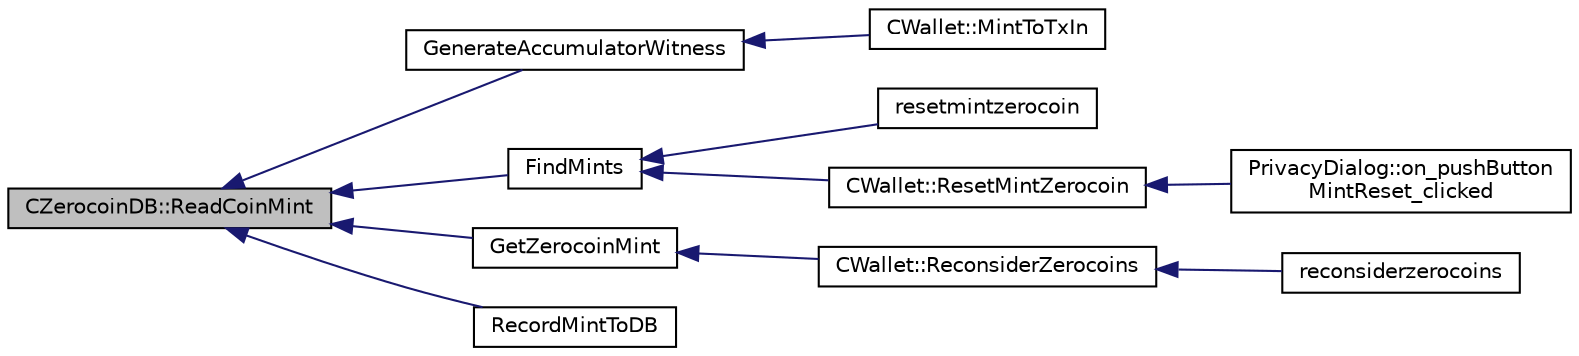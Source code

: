 digraph "CZerocoinDB::ReadCoinMint"
{
  edge [fontname="Helvetica",fontsize="10",labelfontname="Helvetica",labelfontsize="10"];
  node [fontname="Helvetica",fontsize="10",shape=record];
  rankdir="LR";
  Node52 [label="CZerocoinDB::ReadCoinMint",height=0.2,width=0.4,color="black", fillcolor="grey75", style="filled", fontcolor="black"];
  Node52 -> Node53 [dir="back",color="midnightblue",fontsize="10",style="solid",fontname="Helvetica"];
  Node53 [label="GenerateAccumulatorWitness",height=0.2,width=0.4,color="black", fillcolor="white", style="filled",URL="$accumulators_8cpp.html#a23063579a58f9166ec6acc28bc08b752"];
  Node53 -> Node54 [dir="back",color="midnightblue",fontsize="10",style="solid",fontname="Helvetica"];
  Node54 [label="CWallet::MintToTxIn",height=0.2,width=0.4,color="black", fillcolor="white", style="filled",URL="$class_c_wallet.html#a5b32d86806615c59f15431f300f0c729"];
  Node52 -> Node55 [dir="back",color="midnightblue",fontsize="10",style="solid",fontname="Helvetica"];
  Node55 [label="FindMints",height=0.2,width=0.4,color="black", fillcolor="white", style="filled",URL="$main_8h.html#a5bdf923beb5f3417fd033c28216b6acb"];
  Node55 -> Node56 [dir="back",color="midnightblue",fontsize="10",style="solid",fontname="Helvetica"];
  Node56 [label="resetmintzerocoin",height=0.2,width=0.4,color="black", fillcolor="white", style="filled",URL="$rpcwallet_8cpp.html#a9336d9bdaa3e1ebb98fb2cc6fdef1d9b"];
  Node55 -> Node57 [dir="back",color="midnightblue",fontsize="10",style="solid",fontname="Helvetica"];
  Node57 [label="CWallet::ResetMintZerocoin",height=0.2,width=0.4,color="black", fillcolor="white", style="filled",URL="$class_c_wallet.html#a48b81fb27683fe4693a7385909dcd391"];
  Node57 -> Node58 [dir="back",color="midnightblue",fontsize="10",style="solid",fontname="Helvetica"];
  Node58 [label="PrivacyDialog::on_pushButton\lMintReset_clicked",height=0.2,width=0.4,color="black", fillcolor="white", style="filled",URL="$class_privacy_dialog.html#a1a50924516087ce5810b2b2831567a31"];
  Node52 -> Node59 [dir="back",color="midnightblue",fontsize="10",style="solid",fontname="Helvetica"];
  Node59 [label="GetZerocoinMint",height=0.2,width=0.4,color="black", fillcolor="white", style="filled",URL="$main_8h.html#a3f62765d55fbf355a90dc5160cde5bd6"];
  Node59 -> Node60 [dir="back",color="midnightblue",fontsize="10",style="solid",fontname="Helvetica"];
  Node60 [label="CWallet::ReconsiderZerocoins",height=0.2,width=0.4,color="black", fillcolor="white", style="filled",URL="$class_c_wallet.html#ae0d869b52e1efd245bd5fcbbff925531"];
  Node60 -> Node61 [dir="back",color="midnightblue",fontsize="10",style="solid",fontname="Helvetica"];
  Node61 [label="reconsiderzerocoins",height=0.2,width=0.4,color="black", fillcolor="white", style="filled",URL="$rpcwallet_8cpp.html#a2e2e1892b694084c83714431479f5c7a"];
  Node52 -> Node62 [dir="back",color="midnightblue",fontsize="10",style="solid",fontname="Helvetica"];
  Node62 [label="RecordMintToDB",height=0.2,width=0.4,color="black", fillcolor="white", style="filled",URL="$main_8cpp.html#a75bbd03139d5875f7082461617b46bb4",tooltip="zerocoin transaction checks "];
}
